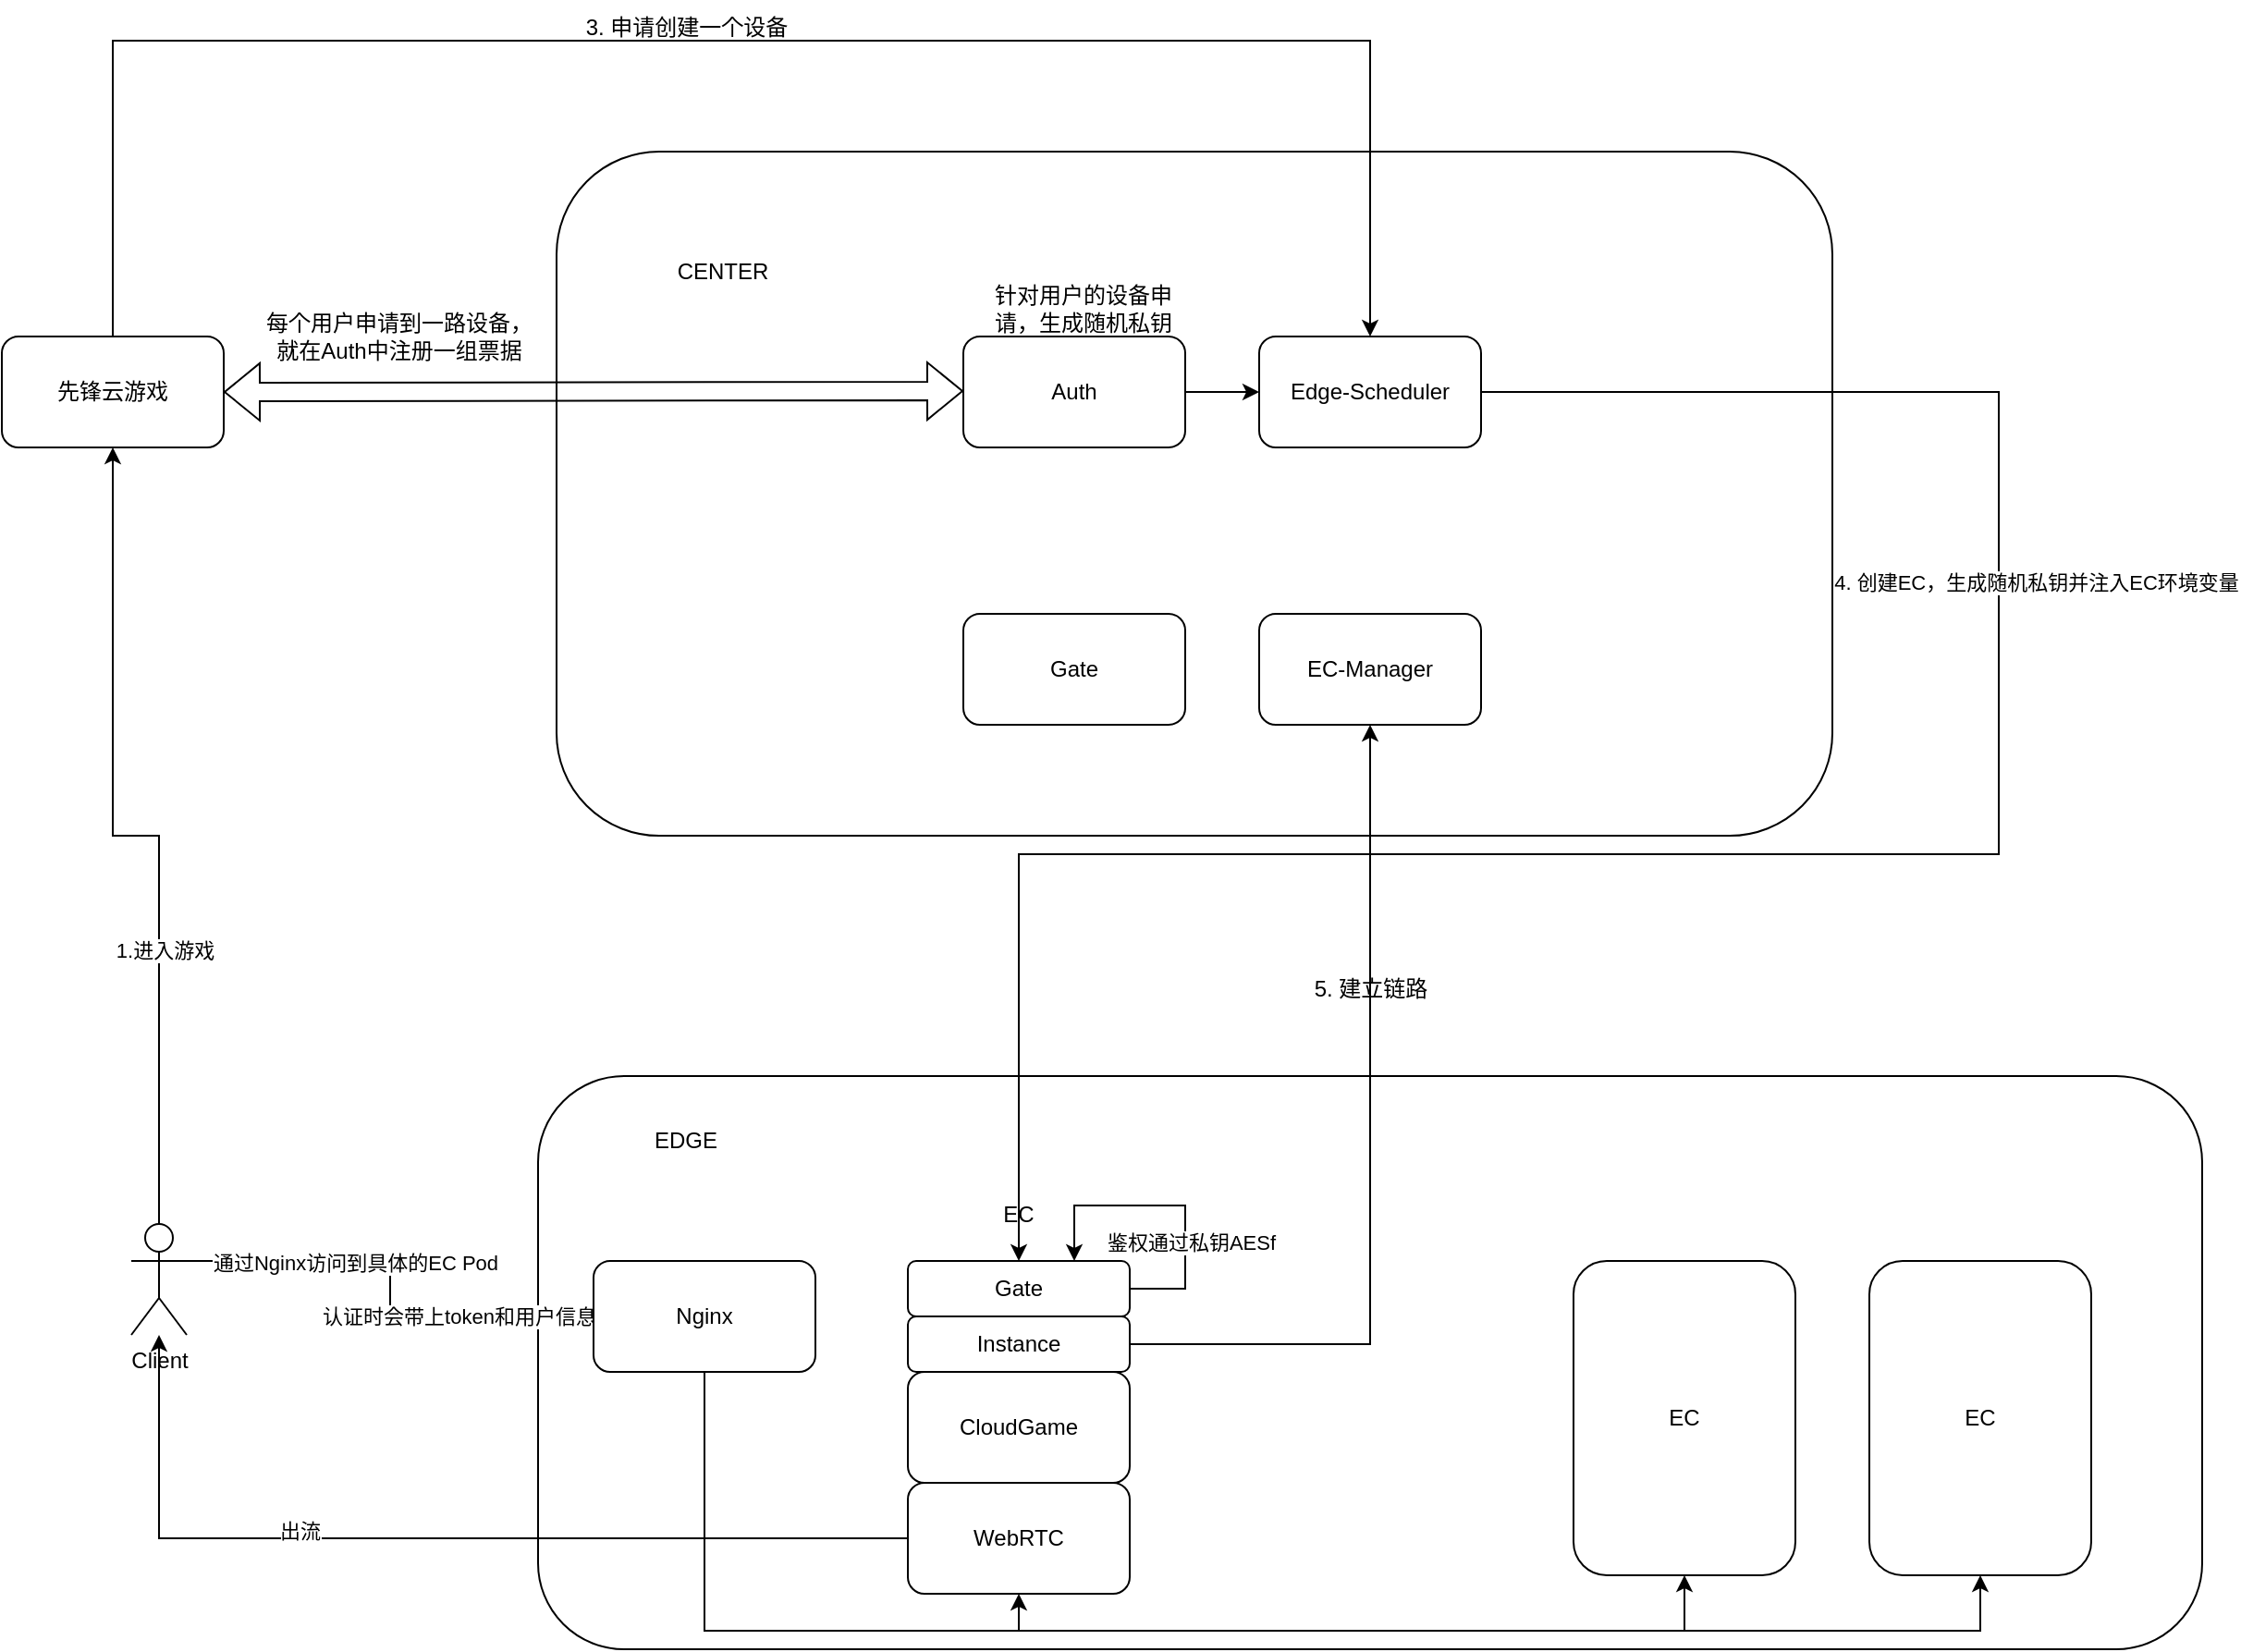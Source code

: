 <mxfile version="21.3.7" type="github">
  <diagram name="第 1 页" id="KFr_V3IDYiVvCqJVnuYE">
    <mxGraphModel dx="1434" dy="761" grid="1" gridSize="10" guides="1" tooltips="1" connect="1" arrows="1" fold="1" page="1" pageScale="1" pageWidth="1654" pageHeight="1169" math="0" shadow="0">
      <root>
        <mxCell id="0" />
        <mxCell id="1" parent="0" />
        <mxCell id="aFgmtJG0G8zS7e_krV5p-28" value="" style="rounded=1;whiteSpace=wrap;html=1;" vertex="1" parent="1">
          <mxGeometry x="300" y="650" width="900" height="310" as="geometry" />
        </mxCell>
        <mxCell id="aFgmtJG0G8zS7e_krV5p-29" value="" style="rounded=1;whiteSpace=wrap;html=1;" vertex="1" parent="1">
          <mxGeometry x="310" y="150" width="690" height="370" as="geometry" />
        </mxCell>
        <mxCell id="aFgmtJG0G8zS7e_krV5p-72" style="edgeStyle=orthogonalEdgeStyle;rounded=0;orthogonalLoop=1;jettySize=auto;html=1;exitX=1;exitY=0.5;exitDx=0;exitDy=0;entryX=0;entryY=0.5;entryDx=0;entryDy=0;" edge="1" parent="1" source="aFgmtJG0G8zS7e_krV5p-30" target="aFgmtJG0G8zS7e_krV5p-33">
          <mxGeometry relative="1" as="geometry" />
        </mxCell>
        <mxCell id="aFgmtJG0G8zS7e_krV5p-30" value="Auth" style="rounded=1;whiteSpace=wrap;html=1;" vertex="1" parent="1">
          <mxGeometry x="530" y="250" width="120" height="60" as="geometry" />
        </mxCell>
        <mxCell id="aFgmtJG0G8zS7e_krV5p-61" style="edgeStyle=orthogonalEdgeStyle;rounded=0;orthogonalLoop=1;jettySize=auto;html=1;exitX=1;exitY=0.5;exitDx=0;exitDy=0;entryX=0.5;entryY=0;entryDx=0;entryDy=0;" edge="1" parent="1" source="aFgmtJG0G8zS7e_krV5p-33" target="aFgmtJG0G8zS7e_krV5p-56">
          <mxGeometry relative="1" as="geometry">
            <Array as="points">
              <mxPoint x="1090" y="280" />
              <mxPoint x="1090" y="530" />
              <mxPoint x="560" y="530" />
            </Array>
          </mxGeometry>
        </mxCell>
        <mxCell id="aFgmtJG0G8zS7e_krV5p-62" value="4. 创建EC，生成随机私钥并注入EC环境变量" style="edgeLabel;html=1;align=center;verticalAlign=middle;resizable=0;points=[];" vertex="1" connectable="0" parent="aFgmtJG0G8zS7e_krV5p-61">
          <mxGeometry x="-0.402" y="-4" relative="1" as="geometry">
            <mxPoint x="24" as="offset" />
          </mxGeometry>
        </mxCell>
        <mxCell id="aFgmtJG0G8zS7e_krV5p-33" value="Edge-Scheduler" style="rounded=1;whiteSpace=wrap;html=1;" vertex="1" parent="1">
          <mxGeometry x="690" y="250" width="120" height="60" as="geometry" />
        </mxCell>
        <mxCell id="aFgmtJG0G8zS7e_krV5p-34" value="EC-Manager" style="rounded=1;whiteSpace=wrap;html=1;" vertex="1" parent="1">
          <mxGeometry x="690" y="400" width="120" height="60" as="geometry" />
        </mxCell>
        <mxCell id="aFgmtJG0G8zS7e_krV5p-37" value="Gate" style="rounded=1;whiteSpace=wrap;html=1;" vertex="1" parent="1">
          <mxGeometry x="530" y="400" width="120" height="60" as="geometry" />
        </mxCell>
        <mxCell id="aFgmtJG0G8zS7e_krV5p-38" value="CENTER" style="text;html=1;strokeColor=none;fillColor=none;align=center;verticalAlign=middle;whiteSpace=wrap;rounded=0;" vertex="1" parent="1">
          <mxGeometry x="370" y="200" width="60" height="30" as="geometry" />
        </mxCell>
        <mxCell id="aFgmtJG0G8zS7e_krV5p-79" style="edgeStyle=orthogonalEdgeStyle;rounded=0;orthogonalLoop=1;jettySize=auto;html=1;exitX=1;exitY=0.5;exitDx=0;exitDy=0;" edge="1" parent="1" source="aFgmtJG0G8zS7e_krV5p-40" target="aFgmtJG0G8zS7e_krV5p-34">
          <mxGeometry relative="1" as="geometry">
            <Array as="points">
              <mxPoint x="750" y="795" />
            </Array>
          </mxGeometry>
        </mxCell>
        <mxCell id="aFgmtJG0G8zS7e_krV5p-40" value="Instance" style="rounded=1;whiteSpace=wrap;html=1;" vertex="1" parent="1">
          <mxGeometry x="500" y="780" width="120" height="30" as="geometry" />
        </mxCell>
        <mxCell id="aFgmtJG0G8zS7e_krV5p-41" value="CloudGame" style="rounded=1;whiteSpace=wrap;html=1;" vertex="1" parent="1">
          <mxGeometry x="500" y="810" width="120" height="60" as="geometry" />
        </mxCell>
        <mxCell id="aFgmtJG0G8zS7e_krV5p-65" style="edgeStyle=orthogonalEdgeStyle;rounded=0;orthogonalLoop=1;jettySize=auto;html=1;exitX=0;exitY=0.5;exitDx=0;exitDy=0;" edge="1" parent="1" source="aFgmtJG0G8zS7e_krV5p-42" target="aFgmtJG0G8zS7e_krV5p-51">
          <mxGeometry relative="1" as="geometry" />
        </mxCell>
        <mxCell id="aFgmtJG0G8zS7e_krV5p-66" value="出流" style="edgeLabel;html=1;align=center;verticalAlign=middle;resizable=0;points=[];" vertex="1" connectable="0" parent="aFgmtJG0G8zS7e_krV5p-65">
          <mxGeometry x="0.278" y="-4" relative="1" as="geometry">
            <mxPoint as="offset" />
          </mxGeometry>
        </mxCell>
        <mxCell id="aFgmtJG0G8zS7e_krV5p-42" value="WebRTC" style="rounded=1;whiteSpace=wrap;html=1;" vertex="1" parent="1">
          <mxGeometry x="500" y="870" width="120" height="60" as="geometry" />
        </mxCell>
        <mxCell id="aFgmtJG0G8zS7e_krV5p-43" value="EC" style="text;html=1;strokeColor=none;fillColor=none;align=center;verticalAlign=middle;whiteSpace=wrap;rounded=0;" vertex="1" parent="1">
          <mxGeometry x="530" y="710" width="60" height="30" as="geometry" />
        </mxCell>
        <mxCell id="aFgmtJG0G8zS7e_krV5p-44" value="EC" style="rounded=1;whiteSpace=wrap;html=1;" vertex="1" parent="1">
          <mxGeometry x="860" y="750" width="120" height="170" as="geometry" />
        </mxCell>
        <mxCell id="aFgmtJG0G8zS7e_krV5p-45" value="EC" style="rounded=1;whiteSpace=wrap;html=1;" vertex="1" parent="1">
          <mxGeometry x="1020" y="750" width="120" height="170" as="geometry" />
        </mxCell>
        <mxCell id="aFgmtJG0G8zS7e_krV5p-46" value="EDGE" style="text;html=1;strokeColor=none;fillColor=none;align=center;verticalAlign=middle;whiteSpace=wrap;rounded=0;" vertex="1" parent="1">
          <mxGeometry x="350" y="670" width="60" height="30" as="geometry" />
        </mxCell>
        <mxCell id="aFgmtJG0G8zS7e_krV5p-63" style="edgeStyle=orthogonalEdgeStyle;rounded=0;orthogonalLoop=1;jettySize=auto;html=1;exitX=1;exitY=0.333;exitDx=0;exitDy=0;exitPerimeter=0;" edge="1" parent="1" source="aFgmtJG0G8zS7e_krV5p-51" target="aFgmtJG0G8zS7e_krV5p-55">
          <mxGeometry relative="1" as="geometry" />
        </mxCell>
        <mxCell id="aFgmtJG0G8zS7e_krV5p-64" value="通过Nginx访问到具体的EC Pod" style="edgeLabel;html=1;align=center;verticalAlign=middle;resizable=0;points=[];" vertex="1" connectable="0" parent="aFgmtJG0G8zS7e_krV5p-63">
          <mxGeometry x="-0.272" y="-1" relative="1" as="geometry">
            <mxPoint as="offset" />
          </mxGeometry>
        </mxCell>
        <mxCell id="aFgmtJG0G8zS7e_krV5p-71" value="认证时会带上token和用户信息" style="edgeLabel;html=1;align=center;verticalAlign=middle;resizable=0;points=[];" vertex="1" connectable="0" parent="aFgmtJG0G8zS7e_krV5p-63">
          <mxGeometry x="0.416" relative="1" as="geometry">
            <mxPoint as="offset" />
          </mxGeometry>
        </mxCell>
        <mxCell id="aFgmtJG0G8zS7e_krV5p-75" style="edgeStyle=orthogonalEdgeStyle;rounded=0;orthogonalLoop=1;jettySize=auto;html=1;exitX=0.5;exitY=0;exitDx=0;exitDy=0;exitPerimeter=0;entryX=0.5;entryY=1;entryDx=0;entryDy=0;" edge="1" parent="1" source="aFgmtJG0G8zS7e_krV5p-51" target="aFgmtJG0G8zS7e_krV5p-69">
          <mxGeometry relative="1" as="geometry" />
        </mxCell>
        <mxCell id="aFgmtJG0G8zS7e_krV5p-76" value="1.进入游戏" style="edgeLabel;html=1;align=center;verticalAlign=middle;resizable=0;points=[];" vertex="1" connectable="0" parent="aFgmtJG0G8zS7e_krV5p-75">
          <mxGeometry x="-0.335" y="-3" relative="1" as="geometry">
            <mxPoint as="offset" />
          </mxGeometry>
        </mxCell>
        <mxCell id="aFgmtJG0G8zS7e_krV5p-51" value="Client" style="shape=umlActor;verticalLabelPosition=bottom;verticalAlign=top;html=1;outlineConnect=0;" vertex="1" parent="1">
          <mxGeometry x="80" y="730" width="30" height="60" as="geometry" />
        </mxCell>
        <mxCell id="aFgmtJG0G8zS7e_krV5p-53" value="" style="shape=flexArrow;endArrow=classic;html=1;rounded=0;exitX=1;exitY=0.5;exitDx=0;exitDy=0;startArrow=block;" edge="1" parent="1" source="aFgmtJG0G8zS7e_krV5p-69">
          <mxGeometry width="50" height="50" relative="1" as="geometry">
            <mxPoint x="160" y="279.5" as="sourcePoint" />
            <mxPoint x="530" y="279.5" as="targetPoint" />
          </mxGeometry>
        </mxCell>
        <mxCell id="aFgmtJG0G8zS7e_krV5p-54" value="每个用户申请到一路设备，就在Auth中注册一组票据" style="text;html=1;strokeColor=none;fillColor=none;align=center;verticalAlign=middle;whiteSpace=wrap;rounded=0;" vertex="1" parent="1">
          <mxGeometry x="150" y="230" width="150" height="40" as="geometry" />
        </mxCell>
        <mxCell id="aFgmtJG0G8zS7e_krV5p-58" style="edgeStyle=orthogonalEdgeStyle;rounded=0;orthogonalLoop=1;jettySize=auto;html=1;exitX=0.5;exitY=0;exitDx=0;exitDy=0;entryX=0.5;entryY=1;entryDx=0;entryDy=0;" edge="1" parent="1" source="aFgmtJG0G8zS7e_krV5p-55" target="aFgmtJG0G8zS7e_krV5p-44">
          <mxGeometry relative="1" as="geometry">
            <Array as="points">
              <mxPoint x="390" y="950" />
              <mxPoint x="920" y="950" />
            </Array>
          </mxGeometry>
        </mxCell>
        <mxCell id="aFgmtJG0G8zS7e_krV5p-59" style="edgeStyle=orthogonalEdgeStyle;rounded=0;orthogonalLoop=1;jettySize=auto;html=1;exitX=0.5;exitY=1;exitDx=0;exitDy=0;entryX=0.5;entryY=1;entryDx=0;entryDy=0;" edge="1" parent="1" source="aFgmtJG0G8zS7e_krV5p-55" target="aFgmtJG0G8zS7e_krV5p-45">
          <mxGeometry relative="1" as="geometry">
            <Array as="points">
              <mxPoint x="390" y="950" />
              <mxPoint x="1080" y="950" />
            </Array>
          </mxGeometry>
        </mxCell>
        <mxCell id="aFgmtJG0G8zS7e_krV5p-60" style="edgeStyle=orthogonalEdgeStyle;rounded=0;orthogonalLoop=1;jettySize=auto;html=1;exitX=0.5;exitY=1;exitDx=0;exitDy=0;entryX=0.5;entryY=1;entryDx=0;entryDy=0;" edge="1" parent="1" source="aFgmtJG0G8zS7e_krV5p-55" target="aFgmtJG0G8zS7e_krV5p-42">
          <mxGeometry relative="1" as="geometry">
            <Array as="points">
              <mxPoint x="390" y="950" />
              <mxPoint x="560" y="950" />
            </Array>
          </mxGeometry>
        </mxCell>
        <mxCell id="aFgmtJG0G8zS7e_krV5p-55" value="Nginx" style="rounded=1;whiteSpace=wrap;html=1;" vertex="1" parent="1">
          <mxGeometry x="330" y="750" width="120" height="60" as="geometry" />
        </mxCell>
        <mxCell id="aFgmtJG0G8zS7e_krV5p-56" value="Gate" style="rounded=1;whiteSpace=wrap;html=1;" vertex="1" parent="1">
          <mxGeometry x="500" y="750" width="120" height="30" as="geometry" />
        </mxCell>
        <mxCell id="aFgmtJG0G8zS7e_krV5p-67" style="edgeStyle=orthogonalEdgeStyle;rounded=0;orthogonalLoop=1;jettySize=auto;html=1;exitX=1;exitY=0.5;exitDx=0;exitDy=0;entryX=0.75;entryY=0;entryDx=0;entryDy=0;" edge="1" parent="1" source="aFgmtJG0G8zS7e_krV5p-56" target="aFgmtJG0G8zS7e_krV5p-56">
          <mxGeometry relative="1" as="geometry">
            <Array as="points">
              <mxPoint x="650" y="765" />
              <mxPoint x="650" y="720" />
              <mxPoint x="590" y="720" />
            </Array>
          </mxGeometry>
        </mxCell>
        <mxCell id="aFgmtJG0G8zS7e_krV5p-68" value="鉴权通过私钥AESf" style="edgeLabel;html=1;align=center;verticalAlign=middle;resizable=0;points=[];" vertex="1" connectable="0" parent="aFgmtJG0G8zS7e_krV5p-67">
          <mxGeometry x="-0.333" y="-3" relative="1" as="geometry">
            <mxPoint as="offset" />
          </mxGeometry>
        </mxCell>
        <mxCell id="aFgmtJG0G8zS7e_krV5p-77" style="edgeStyle=orthogonalEdgeStyle;rounded=0;orthogonalLoop=1;jettySize=auto;html=1;exitX=0.5;exitY=0;exitDx=0;exitDy=0;entryX=0.5;entryY=0;entryDx=0;entryDy=0;" edge="1" parent="1" source="aFgmtJG0G8zS7e_krV5p-69" target="aFgmtJG0G8zS7e_krV5p-33">
          <mxGeometry relative="1" as="geometry">
            <Array as="points">
              <mxPoint x="70" y="90" />
              <mxPoint x="750" y="90" />
            </Array>
          </mxGeometry>
        </mxCell>
        <mxCell id="aFgmtJG0G8zS7e_krV5p-69" value="先锋云游戏" style="rounded=1;whiteSpace=wrap;html=1;" vertex="1" parent="1">
          <mxGeometry x="10" y="250" width="120" height="60" as="geometry" />
        </mxCell>
        <mxCell id="aFgmtJG0G8zS7e_krV5p-74" value="针对用户的设备申请，生成随机私钥" style="text;html=1;strokeColor=none;fillColor=none;align=center;verticalAlign=middle;whiteSpace=wrap;rounded=0;" vertex="1" parent="1">
          <mxGeometry x="540" y="220" width="110" height="30" as="geometry" />
        </mxCell>
        <mxCell id="aFgmtJG0G8zS7e_krV5p-78" value="3. 申请创建一个设备" style="text;html=1;align=center;verticalAlign=middle;resizable=0;points=[];autosize=1;strokeColor=none;fillColor=none;" vertex="1" parent="1">
          <mxGeometry x="315" y="68" width="130" height="30" as="geometry" />
        </mxCell>
        <mxCell id="aFgmtJG0G8zS7e_krV5p-80" value="5. 建立链路" style="text;html=1;align=center;verticalAlign=middle;resizable=0;points=[];autosize=1;strokeColor=none;fillColor=none;" vertex="1" parent="1">
          <mxGeometry x="710" y="588" width="80" height="30" as="geometry" />
        </mxCell>
      </root>
    </mxGraphModel>
  </diagram>
</mxfile>
